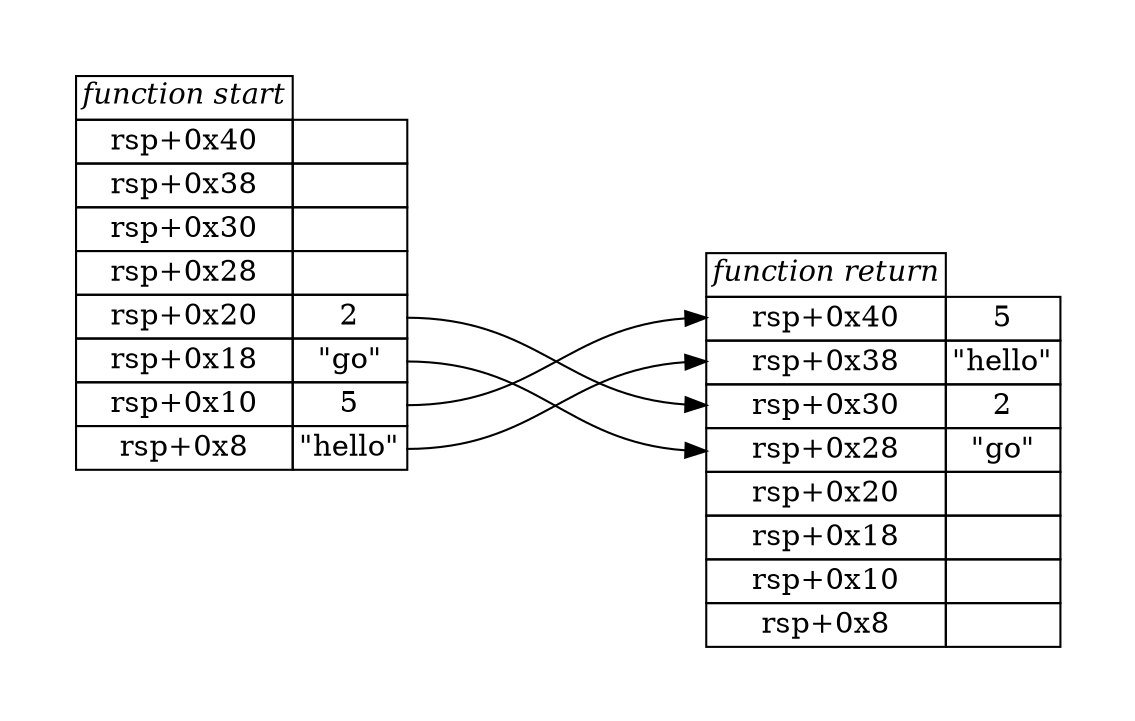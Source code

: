 digraph {
    graph [pad="0.5", nodesep="0.5", ranksep="2"];
    node [shape=plain]
    rankdir=LR;


Start [label=<
<table border="0" cellborder="1" cellspacing="0">
  <tr><td><i>function start</i></td></tr>

  <tr><td>rsp+0x40</td><td></td></tr>
  <tr><td>rsp+0x38</td><td></td></tr>
  <tr><td>rsp+0x30</td><td></td></tr>
  <tr><td>rsp+0x28</td><td></td></tr>

  <tr><td>rsp+0x20</td><td port="4">2</td></tr>
  <tr><td>rsp+0x18</td><td port="3">"go"</td></tr>
  <tr><td>rsp+0x10</td><td port="2">5</td></tr>
  <tr><td>rsp+0x8</td><td port="1">"hello"</td></tr>

</table>>];


Return [label=<
<table border="0" cellborder="1" cellspacing="0">
  <tr><td><i>function return</i></td></tr>

  <tr><td port="4">rsp+0x40</td><td>5</td></tr>
  <tr><td port="3">rsp+0x38</td><td>"hello"</td></tr>
  <tr><td port="2">rsp+0x30</td><td>2</td></tr>
  <tr><td port="1">rsp+0x28</td><td>"go"</td></tr>

  <tr><td>rsp+0x20</td><td></td></tr>
  <tr><td>rsp+0x18</td><td></td></tr>
  <tr><td>rsp+0x10</td><td></td></tr>
  <tr><td>rsp+0x8</td><td></td></tr>

</table>>];


Start:1 -> Return:3
Start:2 -> Return:4
Start:3 -> Return:1
Start:4 -> Return:2

}
